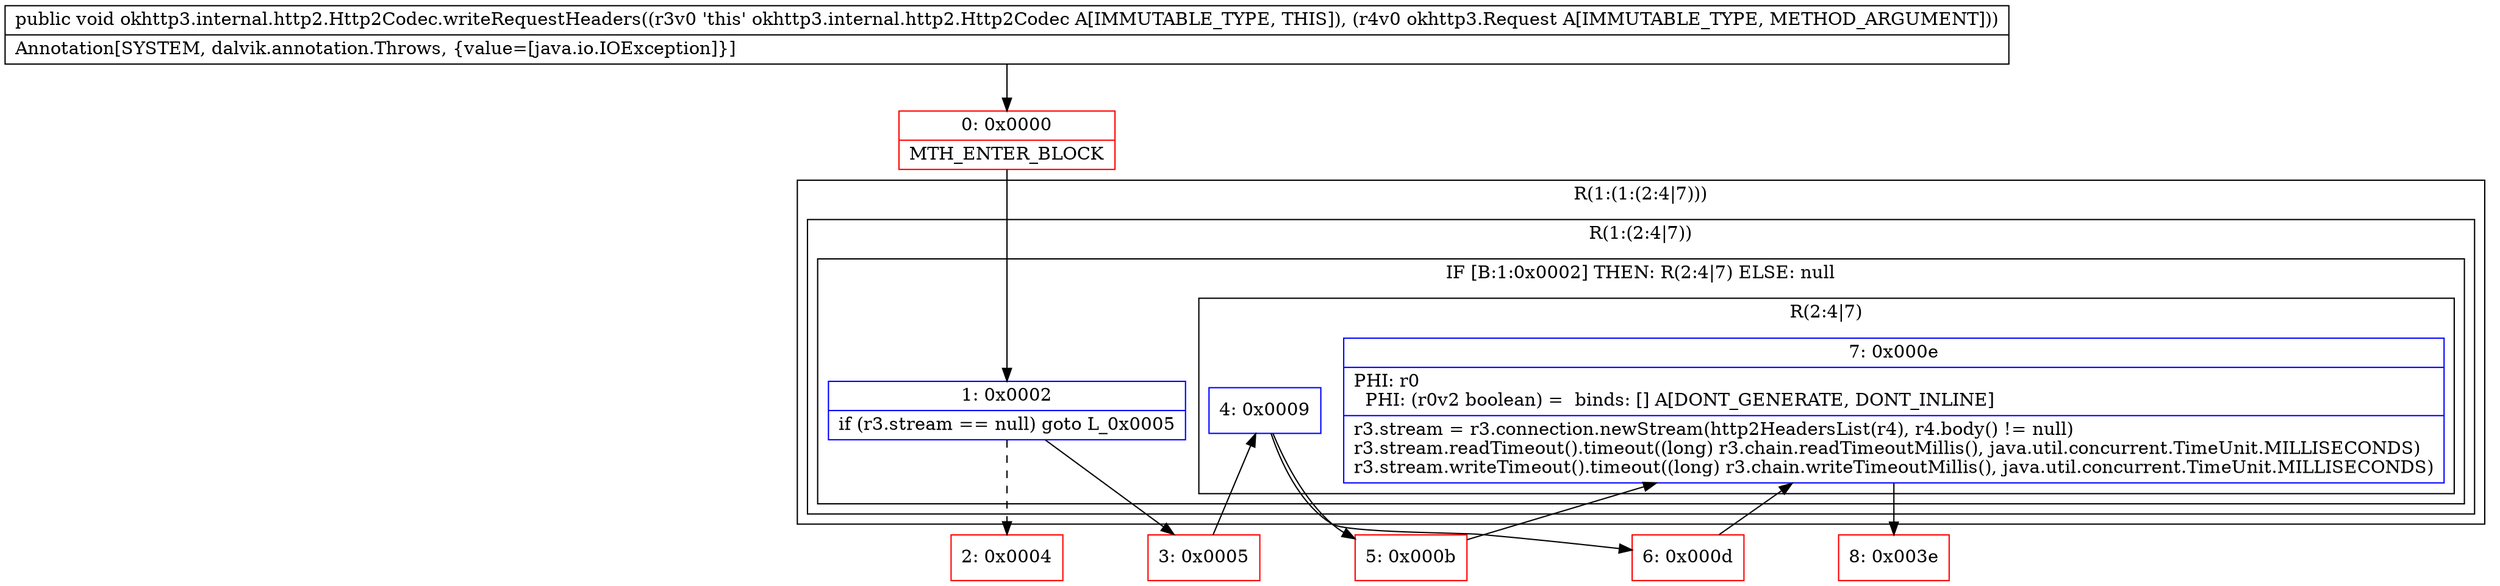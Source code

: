 digraph "CFG forokhttp3.internal.http2.Http2Codec.writeRequestHeaders(Lokhttp3\/Request;)V" {
subgraph cluster_Region_745513839 {
label = "R(1:(1:(2:4|7)))";
node [shape=record,color=blue];
subgraph cluster_Region_790935182 {
label = "R(1:(2:4|7))";
node [shape=record,color=blue];
subgraph cluster_IfRegion_163932874 {
label = "IF [B:1:0x0002] THEN: R(2:4|7) ELSE: null";
node [shape=record,color=blue];
Node_1 [shape=record,label="{1\:\ 0x0002|if (r3.stream == null) goto L_0x0005\l}"];
subgraph cluster_Region_267761228 {
label = "R(2:4|7)";
node [shape=record,color=blue];
Node_4 [shape=record,label="{4\:\ 0x0009}"];
Node_7 [shape=record,label="{7\:\ 0x000e|PHI: r0 \l  PHI: (r0v2 boolean) =  binds: [] A[DONT_GENERATE, DONT_INLINE]\l|r3.stream = r3.connection.newStream(http2HeadersList(r4), r4.body() != null)\lr3.stream.readTimeout().timeout((long) r3.chain.readTimeoutMillis(), java.util.concurrent.TimeUnit.MILLISECONDS)\lr3.stream.writeTimeout().timeout((long) r3.chain.writeTimeoutMillis(), java.util.concurrent.TimeUnit.MILLISECONDS)\l}"];
}
}
}
}
Node_0 [shape=record,color=red,label="{0\:\ 0x0000|MTH_ENTER_BLOCK\l}"];
Node_2 [shape=record,color=red,label="{2\:\ 0x0004}"];
Node_3 [shape=record,color=red,label="{3\:\ 0x0005}"];
Node_5 [shape=record,color=red,label="{5\:\ 0x000b}"];
Node_6 [shape=record,color=red,label="{6\:\ 0x000d}"];
Node_8 [shape=record,color=red,label="{8\:\ 0x003e}"];
MethodNode[shape=record,label="{public void okhttp3.internal.http2.Http2Codec.writeRequestHeaders((r3v0 'this' okhttp3.internal.http2.Http2Codec A[IMMUTABLE_TYPE, THIS]), (r4v0 okhttp3.Request A[IMMUTABLE_TYPE, METHOD_ARGUMENT]))  | Annotation[SYSTEM, dalvik.annotation.Throws, \{value=[java.io.IOException]\}]\l}"];
MethodNode -> Node_0;
Node_1 -> Node_2[style=dashed];
Node_1 -> Node_3;
Node_4 -> Node_5;
Node_4 -> Node_6;
Node_7 -> Node_8;
Node_0 -> Node_1;
Node_3 -> Node_4;
Node_5 -> Node_7;
Node_6 -> Node_7;
}

